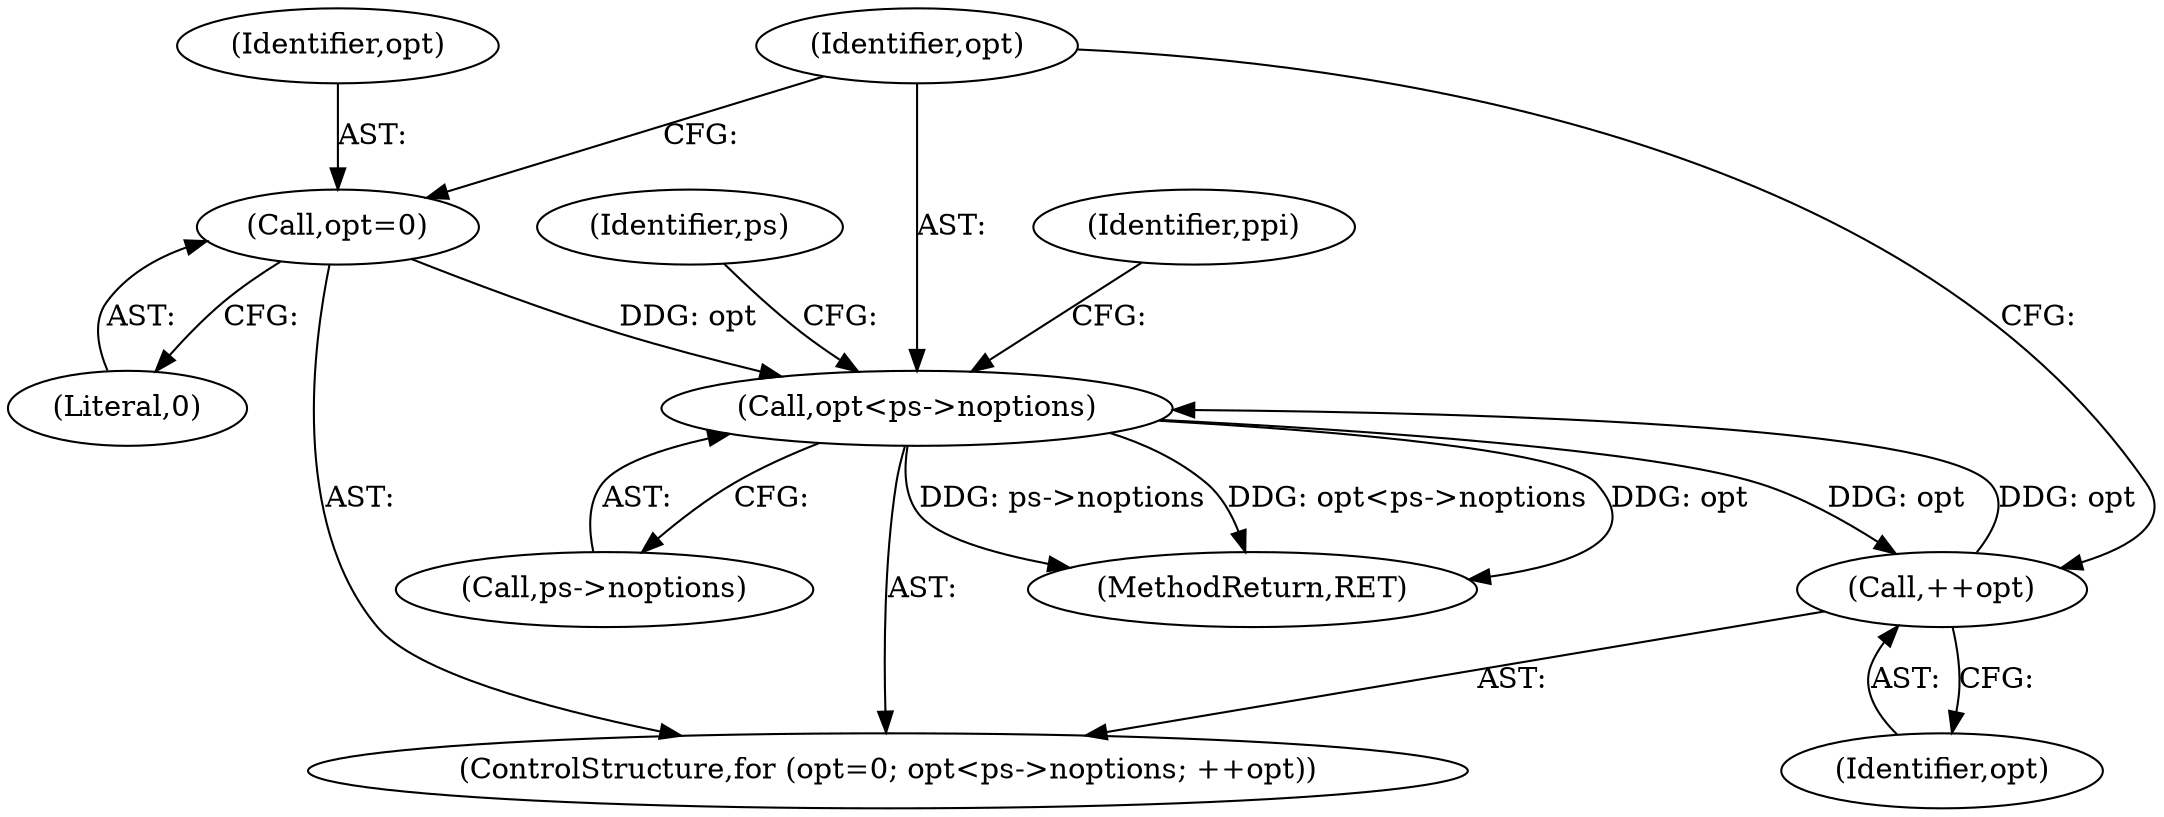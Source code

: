 digraph "0_Android_9d4853418ab2f754c2b63e091c29c5529b8b86ca_129@pointer" {
"1000188" [label="(Call,opt<ps->noptions)"];
"1000185" [label="(Call,opt=0)"];
"1000193" [label="(Call,++opt)"];
"1000188" [label="(Call,opt<ps->noptions)"];
"1000187" [label="(Literal,0)"];
"1000190" [label="(Call,ps->noptions)"];
"1000194" [label="(Identifier,opt)"];
"1000184" [label="(ControlStructure,for (opt=0; opt<ps->noptions; ++opt))"];
"1000224" [label="(Identifier,ppi)"];
"1000199" [label="(Identifier,ps)"];
"1000241" [label="(MethodReturn,RET)"];
"1000185" [label="(Call,opt=0)"];
"1000193" [label="(Call,++opt)"];
"1000186" [label="(Identifier,opt)"];
"1000188" [label="(Call,opt<ps->noptions)"];
"1000189" [label="(Identifier,opt)"];
"1000188" -> "1000184"  [label="AST: "];
"1000188" -> "1000190"  [label="CFG: "];
"1000189" -> "1000188"  [label="AST: "];
"1000190" -> "1000188"  [label="AST: "];
"1000199" -> "1000188"  [label="CFG: "];
"1000224" -> "1000188"  [label="CFG: "];
"1000188" -> "1000241"  [label="DDG: ps->noptions"];
"1000188" -> "1000241"  [label="DDG: opt<ps->noptions"];
"1000188" -> "1000241"  [label="DDG: opt"];
"1000185" -> "1000188"  [label="DDG: opt"];
"1000193" -> "1000188"  [label="DDG: opt"];
"1000188" -> "1000193"  [label="DDG: opt"];
"1000185" -> "1000184"  [label="AST: "];
"1000185" -> "1000187"  [label="CFG: "];
"1000186" -> "1000185"  [label="AST: "];
"1000187" -> "1000185"  [label="AST: "];
"1000189" -> "1000185"  [label="CFG: "];
"1000193" -> "1000184"  [label="AST: "];
"1000193" -> "1000194"  [label="CFG: "];
"1000194" -> "1000193"  [label="AST: "];
"1000189" -> "1000193"  [label="CFG: "];
}
